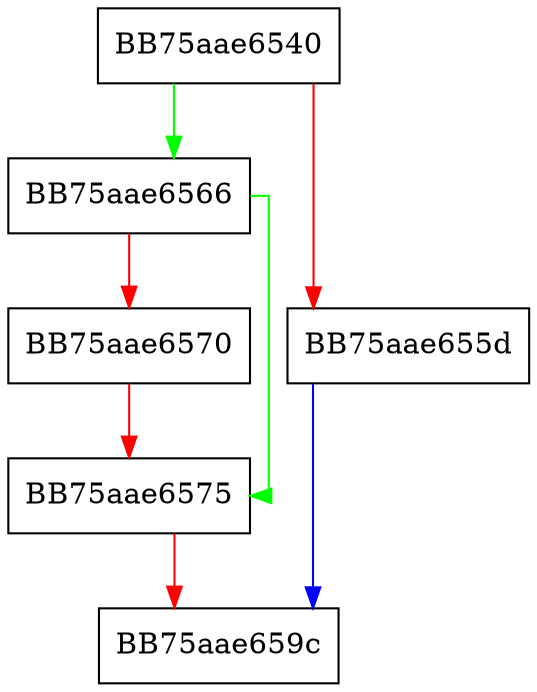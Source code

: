 digraph Write {
  node [shape="box"];
  graph [splines=ortho];
  BB75aae6540 -> BB75aae6566 [color="green"];
  BB75aae6540 -> BB75aae655d [color="red"];
  BB75aae655d -> BB75aae659c [color="blue"];
  BB75aae6566 -> BB75aae6575 [color="green"];
  BB75aae6566 -> BB75aae6570 [color="red"];
  BB75aae6570 -> BB75aae6575 [color="red"];
  BB75aae6575 -> BB75aae659c [color="red"];
}